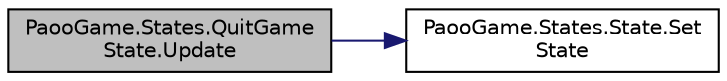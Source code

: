 digraph "PaooGame.States.QuitGameState.Update"
{
 // INTERACTIVE_SVG=YES
 // LATEX_PDF_SIZE
  edge [fontname="Helvetica",fontsize="10",labelfontname="Helvetica",labelfontsize="10"];
  node [fontname="Helvetica",fontsize="10",shape=record];
  rankdir="LR";
  Node1 [label="PaooGame.States.QuitGame\lState.Update",height=0.2,width=0.4,color="black", fillcolor="grey75", style="filled", fontcolor="black",tooltip="Metoda de actualizare a stari."];
  Node1 -> Node2 [color="midnightblue",fontsize="10",style="solid"];
  Node2 [label="PaooGame.States.State.Set\lState",height=0.2,width=0.4,color="black", fillcolor="white", style="filled",URL="$class_paoo_game_1_1_states_1_1_state.html#a9219295fa9fb713e7fa21fe052d80591",tooltip="se va modifica valoarea lui currentState in timpul joclui."];
}
